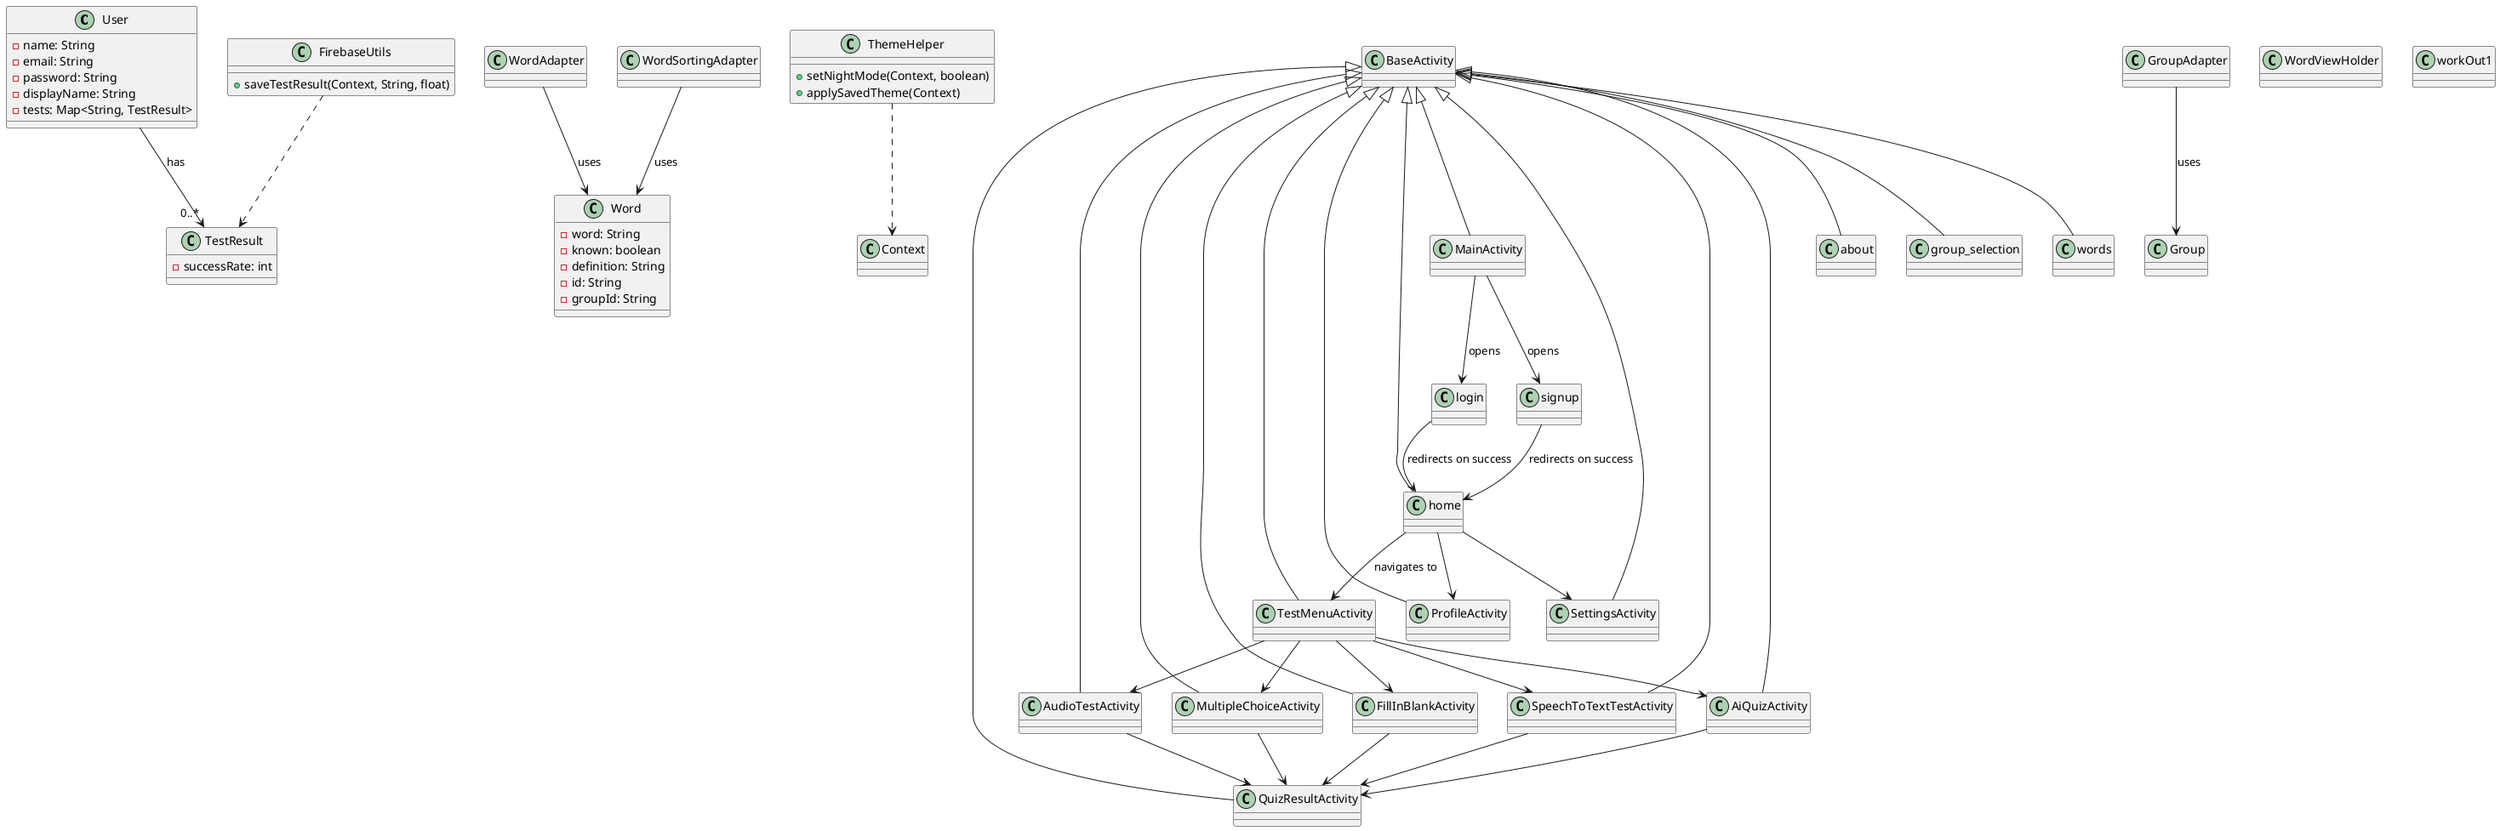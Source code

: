 @startuml

' ==== User and TestResult ====
class User {
    - name: String
    - email: String
    - password: String
    - displayName: String
    - tests: Map<String, TestResult>
}

class TestResult {
    - successRate: int
}

User --> "0..*" TestResult : has

' ==== Word ====
class Word {
    - word: String
    - known: boolean
    - definition: String
    - id: String
    - groupId: String
}

' ==== Utils ====
class ThemeHelper {
    + setNightMode(Context, boolean)
    + applySavedTheme(Context)
}

class FirebaseUtils {
    + saveTestResult(Context, String, float)
}

ThemeHelper ..> Context
FirebaseUtils ..> TestResult

' ==== Activities ====
class BaseActivity
class MainActivity
class login
class signup
class home
class TestMenuActivity
class MultipleChoiceActivity
class FillInBlankActivity
class AudioTestActivity
class AiQuizActivity
class SpeechToTextTestActivity
class QuizResultActivity
class SettingsActivity
class ProfileActivity
class about
class group_selection
class words

' ==== ירושה מ־BaseActivity ====
BaseActivity <|-- MainActivity
BaseActivity <|-- home
BaseActivity <|-- TestMenuActivity
BaseActivity <|-- MultipleChoiceActivity
BaseActivity <|-- FillInBlankActivity
BaseActivity <|-- AudioTestActivity
BaseActivity <|-- AiQuizActivity
BaseActivity <|-- SpeechToTextTestActivity
BaseActivity <|-- QuizResultActivity
BaseActivity <|-- SettingsActivity
BaseActivity <|-- ProfileActivity
BaseActivity <|-- about
BaseActivity <|-- group_selection
BaseActivity <|-- words

' ==== זרימה בין אקטיביטיז ====
MainActivity --> login : opens
MainActivity --> signup : opens
signup --> home : redirects on success
login --> home : redirects on success
home --> TestMenuActivity : navigates to
TestMenuActivity --> MultipleChoiceActivity
TestMenuActivity --> FillInBlankActivity
TestMenuActivity --> AudioTestActivity
TestMenuActivity --> AiQuizActivity
TestMenuActivity --> SpeechToTextTestActivity
MultipleChoiceActivity --> QuizResultActivity
FillInBlankActivity --> QuizResultActivity
AudioTestActivity --> QuizResultActivity
AiQuizActivity --> QuizResultActivity
SpeechToTextTestActivity --> QuizResultActivity
home --> ProfileActivity
home --> SettingsActivity

' ==== Data / Adapter Classes ====
class Group
class GroupAdapter
class WordAdapter
class WordSortingAdapter
class WordViewHolder
class workOut1

WordAdapter --> Word : uses
WordSortingAdapter --> Word : uses
GroupAdapter --> Group : uses

@enduml
